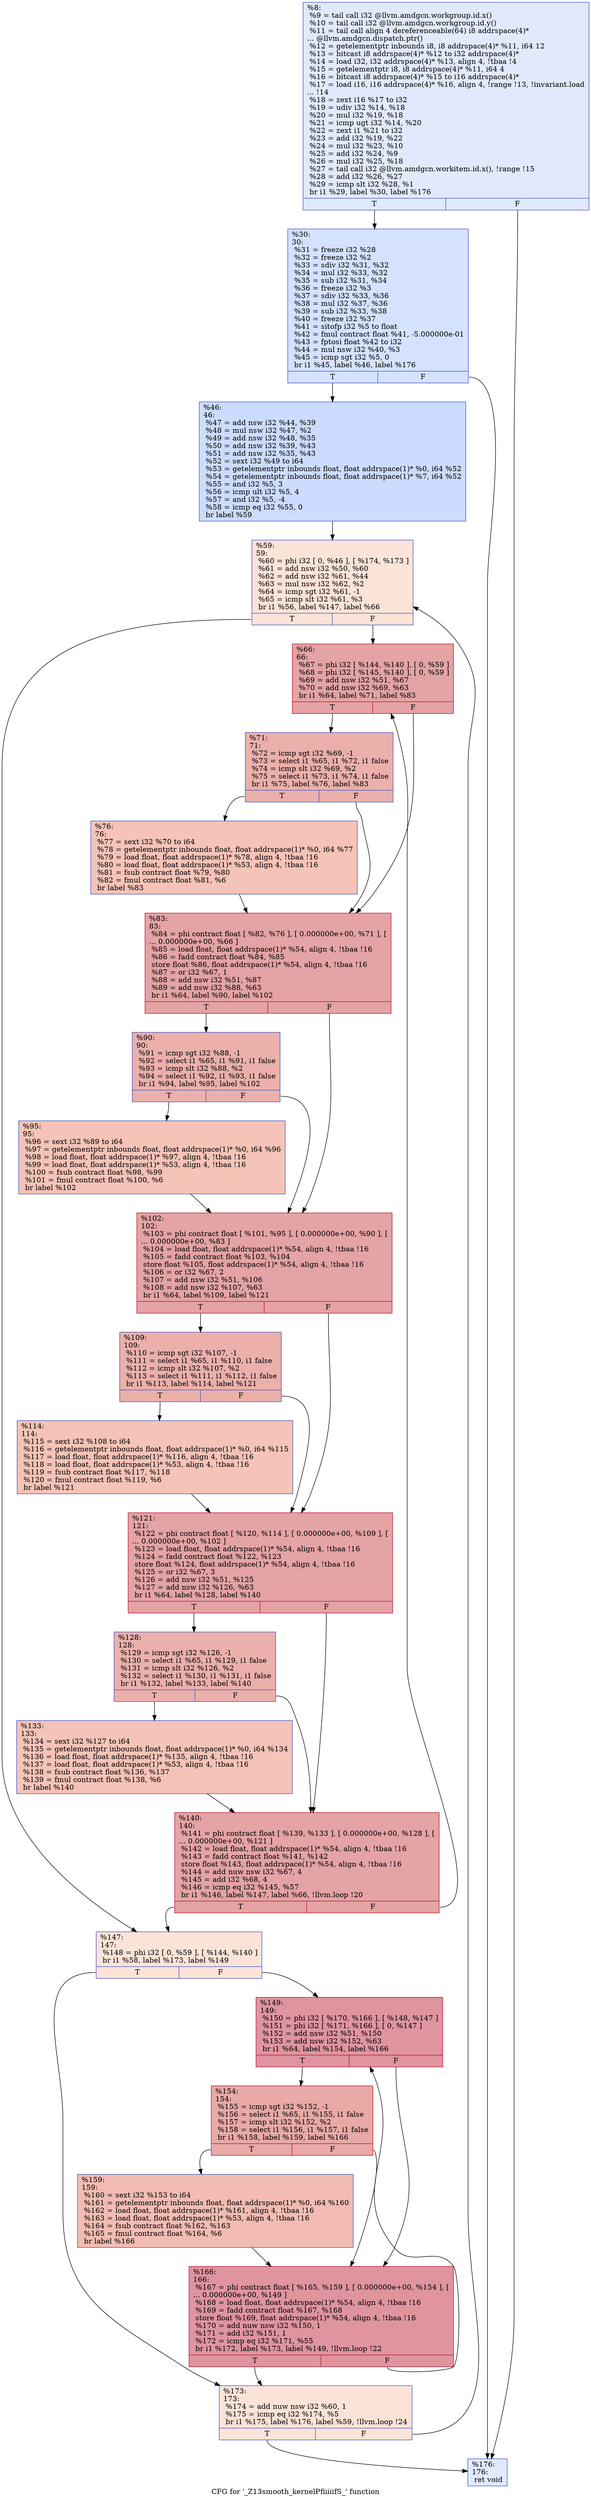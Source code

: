 digraph "CFG for '_Z13smooth_kernelPfiiiiifS_' function" {
	label="CFG for '_Z13smooth_kernelPfiiiiifS_' function";

	Node0x51c01f0 [shape=record,color="#3d50c3ff", style=filled, fillcolor="#b9d0f970",label="{%8:\l  %9 = tail call i32 @llvm.amdgcn.workgroup.id.x()\l  %10 = tail call i32 @llvm.amdgcn.workgroup.id.y()\l  %11 = tail call align 4 dereferenceable(64) i8 addrspace(4)*\l... @llvm.amdgcn.dispatch.ptr()\l  %12 = getelementptr inbounds i8, i8 addrspace(4)* %11, i64 12\l  %13 = bitcast i8 addrspace(4)* %12 to i32 addrspace(4)*\l  %14 = load i32, i32 addrspace(4)* %13, align 4, !tbaa !4\l  %15 = getelementptr i8, i8 addrspace(4)* %11, i64 4\l  %16 = bitcast i8 addrspace(4)* %15 to i16 addrspace(4)*\l  %17 = load i16, i16 addrspace(4)* %16, align 4, !range !13, !invariant.load\l... !14\l  %18 = zext i16 %17 to i32\l  %19 = udiv i32 %14, %18\l  %20 = mul i32 %19, %18\l  %21 = icmp ugt i32 %14, %20\l  %22 = zext i1 %21 to i32\l  %23 = add i32 %19, %22\l  %24 = mul i32 %23, %10\l  %25 = add i32 %24, %9\l  %26 = mul i32 %25, %18\l  %27 = tail call i32 @llvm.amdgcn.workitem.id.x(), !range !15\l  %28 = add i32 %26, %27\l  %29 = icmp slt i32 %28, %1\l  br i1 %29, label %30, label %176\l|{<s0>T|<s1>F}}"];
	Node0x51c01f0:s0 -> Node0x51c2a20;
	Node0x51c01f0:s1 -> Node0x51c2ab0;
	Node0x51c2a20 [shape=record,color="#3d50c3ff", style=filled, fillcolor="#9ebeff70",label="{%30:\l30:                                               \l  %31 = freeze i32 %28\l  %32 = freeze i32 %2\l  %33 = sdiv i32 %31, %32\l  %34 = mul i32 %33, %32\l  %35 = sub i32 %31, %34\l  %36 = freeze i32 %3\l  %37 = sdiv i32 %33, %36\l  %38 = mul i32 %37, %36\l  %39 = sub i32 %33, %38\l  %40 = freeze i32 %37\l  %41 = sitofp i32 %5 to float\l  %42 = fmul contract float %41, -5.000000e-01\l  %43 = fptosi float %42 to i32\l  %44 = mul nsw i32 %40, %3\l  %45 = icmp sgt i32 %5, 0\l  br i1 %45, label %46, label %176\l|{<s0>T|<s1>F}}"];
	Node0x51c2a20:s0 -> Node0x51c3ec0;
	Node0x51c2a20:s1 -> Node0x51c2ab0;
	Node0x51c3ec0 [shape=record,color="#3d50c3ff", style=filled, fillcolor="#8caffe70",label="{%46:\l46:                                               \l  %47 = add nsw i32 %44, %39\l  %48 = mul nsw i32 %47, %2\l  %49 = add nsw i32 %48, %35\l  %50 = add nsw i32 %39, %43\l  %51 = add nsw i32 %35, %43\l  %52 = sext i32 %49 to i64\l  %53 = getelementptr inbounds float, float addrspace(1)* %0, i64 %52\l  %54 = getelementptr inbounds float, float addrspace(1)* %7, i64 %52\l  %55 = and i32 %5, 3\l  %56 = icmp ult i32 %5, 4\l  %57 = and i32 %5, -4\l  %58 = icmp eq i32 %55, 0\l  br label %59\l}"];
	Node0x51c3ec0 -> Node0x51c4750;
	Node0x51c4750 [shape=record,color="#3d50c3ff", style=filled, fillcolor="#f6bfa670",label="{%59:\l59:                                               \l  %60 = phi i32 [ 0, %46 ], [ %174, %173 ]\l  %61 = add nsw i32 %50, %60\l  %62 = add nsw i32 %61, %44\l  %63 = mul nsw i32 %62, %2\l  %64 = icmp sgt i32 %61, -1\l  %65 = icmp slt i32 %61, %3\l  br i1 %56, label %147, label %66\l|{<s0>T|<s1>F}}"];
	Node0x51c4750:s0 -> Node0x51c2d60;
	Node0x51c4750:s1 -> Node0x51c2df0;
	Node0x51c2df0 [shape=record,color="#b70d28ff", style=filled, fillcolor="#c32e3170",label="{%66:\l66:                                               \l  %67 = phi i32 [ %144, %140 ], [ 0, %59 ]\l  %68 = phi i32 [ %145, %140 ], [ 0, %59 ]\l  %69 = add nsw i32 %51, %67\l  %70 = add nsw i32 %69, %63\l  br i1 %64, label %71, label %83\l|{<s0>T|<s1>F}}"];
	Node0x51c2df0:s0 -> Node0x51c5400;
	Node0x51c2df0:s1 -> Node0x51c5490;
	Node0x51c5400 [shape=record,color="#3d50c3ff", style=filled, fillcolor="#d24b4070",label="{%71:\l71:                                               \l  %72 = icmp sgt i32 %69, -1\l  %73 = select i1 %65, i1 %72, i1 false\l  %74 = icmp slt i32 %69, %2\l  %75 = select i1 %73, i1 %74, i1 false\l  br i1 %75, label %76, label %83\l|{<s0>T|<s1>F}}"];
	Node0x51c5400:s0 -> Node0x51c5880;
	Node0x51c5400:s1 -> Node0x51c5490;
	Node0x51c5880 [shape=record,color="#3d50c3ff", style=filled, fillcolor="#e8765c70",label="{%76:\l76:                                               \l  %77 = sext i32 %70 to i64\l  %78 = getelementptr inbounds float, float addrspace(1)* %0, i64 %77\l  %79 = load float, float addrspace(1)* %78, align 4, !tbaa !16\l  %80 = load float, float addrspace(1)* %53, align 4, !tbaa !16\l  %81 = fsub contract float %79, %80\l  %82 = fmul contract float %81, %6\l  br label %83\l}"];
	Node0x51c5880 -> Node0x51c5490;
	Node0x51c5490 [shape=record,color="#b70d28ff", style=filled, fillcolor="#c32e3170",label="{%83:\l83:                                               \l  %84 = phi contract float [ %82, %76 ], [ 0.000000e+00, %71 ], [\l... 0.000000e+00, %66 ]\l  %85 = load float, float addrspace(1)* %54, align 4, !tbaa !16\l  %86 = fadd contract float %84, %85\l  store float %86, float addrspace(1)* %54, align 4, !tbaa !16\l  %87 = or i32 %67, 1\l  %88 = add nsw i32 %51, %87\l  %89 = add nsw i32 %88, %63\l  br i1 %64, label %90, label %102\l|{<s0>T|<s1>F}}"];
	Node0x51c5490:s0 -> Node0x51c6850;
	Node0x51c5490:s1 -> Node0x51c68e0;
	Node0x51c6850 [shape=record,color="#3d50c3ff", style=filled, fillcolor="#d24b4070",label="{%90:\l90:                                               \l  %91 = icmp sgt i32 %88, -1\l  %92 = select i1 %65, i1 %91, i1 false\l  %93 = icmp slt i32 %88, %2\l  %94 = select i1 %92, i1 %93, i1 false\l  br i1 %94, label %95, label %102\l|{<s0>T|<s1>F}}"];
	Node0x51c6850:s0 -> Node0x51c6ca0;
	Node0x51c6850:s1 -> Node0x51c68e0;
	Node0x51c6ca0 [shape=record,color="#3d50c3ff", style=filled, fillcolor="#e8765c70",label="{%95:\l95:                                               \l  %96 = sext i32 %89 to i64\l  %97 = getelementptr inbounds float, float addrspace(1)* %0, i64 %96\l  %98 = load float, float addrspace(1)* %97, align 4, !tbaa !16\l  %99 = load float, float addrspace(1)* %53, align 4, !tbaa !16\l  %100 = fsub contract float %98, %99\l  %101 = fmul contract float %100, %6\l  br label %102\l}"];
	Node0x51c6ca0 -> Node0x51c68e0;
	Node0x51c68e0 [shape=record,color="#b70d28ff", style=filled, fillcolor="#c32e3170",label="{%102:\l102:                                              \l  %103 = phi contract float [ %101, %95 ], [ 0.000000e+00, %90 ], [\l... 0.000000e+00, %83 ]\l  %104 = load float, float addrspace(1)* %54, align 4, !tbaa !16\l  %105 = fadd contract float %103, %104\l  store float %105, float addrspace(1)* %54, align 4, !tbaa !16\l  %106 = or i32 %67, 2\l  %107 = add nsw i32 %51, %106\l  %108 = add nsw i32 %107, %63\l  br i1 %64, label %109, label %121\l|{<s0>T|<s1>F}}"];
	Node0x51c68e0:s0 -> Node0x51c7560;
	Node0x51c68e0:s1 -> Node0x51c75b0;
	Node0x51c7560 [shape=record,color="#3d50c3ff", style=filled, fillcolor="#d24b4070",label="{%109:\l109:                                              \l  %110 = icmp sgt i32 %107, -1\l  %111 = select i1 %65, i1 %110, i1 false\l  %112 = icmp slt i32 %107, %2\l  %113 = select i1 %111, i1 %112, i1 false\l  br i1 %113, label %114, label %121\l|{<s0>T|<s1>F}}"];
	Node0x51c7560:s0 -> Node0x51c7930;
	Node0x51c7560:s1 -> Node0x51c75b0;
	Node0x51c7930 [shape=record,color="#3d50c3ff", style=filled, fillcolor="#e8765c70",label="{%114:\l114:                                              \l  %115 = sext i32 %108 to i64\l  %116 = getelementptr inbounds float, float addrspace(1)* %0, i64 %115\l  %117 = load float, float addrspace(1)* %116, align 4, !tbaa !16\l  %118 = load float, float addrspace(1)* %53, align 4, !tbaa !16\l  %119 = fsub contract float %117, %118\l  %120 = fmul contract float %119, %6\l  br label %121\l}"];
	Node0x51c7930 -> Node0x51c75b0;
	Node0x51c75b0 [shape=record,color="#b70d28ff", style=filled, fillcolor="#c32e3170",label="{%121:\l121:                                              \l  %122 = phi contract float [ %120, %114 ], [ 0.000000e+00, %109 ], [\l... 0.000000e+00, %102 ]\l  %123 = load float, float addrspace(1)* %54, align 4, !tbaa !16\l  %124 = fadd contract float %122, %123\l  store float %124, float addrspace(1)* %54, align 4, !tbaa !16\l  %125 = or i32 %67, 3\l  %126 = add nsw i32 %51, %125\l  %127 = add nsw i32 %126, %63\l  br i1 %64, label %128, label %140\l|{<s0>T|<s1>F}}"];
	Node0x51c75b0:s0 -> Node0x51c81f0;
	Node0x51c75b0:s1 -> Node0x51c50b0;
	Node0x51c81f0 [shape=record,color="#3d50c3ff", style=filled, fillcolor="#d24b4070",label="{%128:\l128:                                              \l  %129 = icmp sgt i32 %126, -1\l  %130 = select i1 %65, i1 %129, i1 false\l  %131 = icmp slt i32 %126, %2\l  %132 = select i1 %130, i1 %131, i1 false\l  br i1 %132, label %133, label %140\l|{<s0>T|<s1>F}}"];
	Node0x51c81f0:s0 -> Node0x51c4e70;
	Node0x51c81f0:s1 -> Node0x51c50b0;
	Node0x51c4e70 [shape=record,color="#3d50c3ff", style=filled, fillcolor="#e8765c70",label="{%133:\l133:                                              \l  %134 = sext i32 %127 to i64\l  %135 = getelementptr inbounds float, float addrspace(1)* %0, i64 %134\l  %136 = load float, float addrspace(1)* %135, align 4, !tbaa !16\l  %137 = load float, float addrspace(1)* %53, align 4, !tbaa !16\l  %138 = fsub contract float %136, %137\l  %139 = fmul contract float %138, %6\l  br label %140\l}"];
	Node0x51c4e70 -> Node0x51c50b0;
	Node0x51c50b0 [shape=record,color="#b70d28ff", style=filled, fillcolor="#c32e3170",label="{%140:\l140:                                              \l  %141 = phi contract float [ %139, %133 ], [ 0.000000e+00, %128 ], [\l... 0.000000e+00, %121 ]\l  %142 = load float, float addrspace(1)* %54, align 4, !tbaa !16\l  %143 = fadd contract float %141, %142\l  store float %143, float addrspace(1)* %54, align 4, !tbaa !16\l  %144 = add nuw nsw i32 %67, 4\l  %145 = add i32 %68, 4\l  %146 = icmp eq i32 %145, %57\l  br i1 %146, label %147, label %66, !llvm.loop !20\l|{<s0>T|<s1>F}}"];
	Node0x51c50b0:s0 -> Node0x51c2d60;
	Node0x51c50b0:s1 -> Node0x51c2df0;
	Node0x51c2d60 [shape=record,color="#3d50c3ff", style=filled, fillcolor="#f6bfa670",label="{%147:\l147:                                              \l  %148 = phi i32 [ 0, %59 ], [ %144, %140 ]\l  br i1 %58, label %173, label %149\l|{<s0>T|<s1>F}}"];
	Node0x51c2d60:s0 -> Node0x51c4840;
	Node0x51c2d60:s1 -> Node0x51c9400;
	Node0x51c9400 [shape=record,color="#b70d28ff", style=filled, fillcolor="#b70d2870",label="{%149:\l149:                                              \l  %150 = phi i32 [ %170, %166 ], [ %148, %147 ]\l  %151 = phi i32 [ %171, %166 ], [ 0, %147 ]\l  %152 = add nsw i32 %51, %150\l  %153 = add nsw i32 %152, %63\l  br i1 %64, label %154, label %166\l|{<s0>T|<s1>F}}"];
	Node0x51c9400:s0 -> Node0x51c97d0;
	Node0x51c9400:s1 -> Node0x51c9500;
	Node0x51c97d0 [shape=record,color="#b70d28ff", style=filled, fillcolor="#ca3b3770",label="{%154:\l154:                                              \l  %155 = icmp sgt i32 %152, -1\l  %156 = select i1 %65, i1 %155, i1 false\l  %157 = icmp slt i32 %152, %2\l  %158 = select i1 %156, i1 %157, i1 false\l  br i1 %158, label %159, label %166\l|{<s0>T|<s1>F}}"];
	Node0x51c97d0:s0 -> Node0x51c9b90;
	Node0x51c97d0:s1 -> Node0x51c9500;
	Node0x51c9b90 [shape=record,color="#3d50c3ff", style=filled, fillcolor="#e1675170",label="{%159:\l159:                                              \l  %160 = sext i32 %153 to i64\l  %161 = getelementptr inbounds float, float addrspace(1)* %0, i64 %160\l  %162 = load float, float addrspace(1)* %161, align 4, !tbaa !16\l  %163 = load float, float addrspace(1)* %53, align 4, !tbaa !16\l  %164 = fsub contract float %162, %163\l  %165 = fmul contract float %164, %6\l  br label %166\l}"];
	Node0x51c9b90 -> Node0x51c9500;
	Node0x51c9500 [shape=record,color="#b70d28ff", style=filled, fillcolor="#b70d2870",label="{%166:\l166:                                              \l  %167 = phi contract float [ %165, %159 ], [ 0.000000e+00, %154 ], [\l... 0.000000e+00, %149 ]\l  %168 = load float, float addrspace(1)* %54, align 4, !tbaa !16\l  %169 = fadd contract float %167, %168\l  store float %169, float addrspace(1)* %54, align 4, !tbaa !16\l  %170 = add nuw nsw i32 %150, 1\l  %171 = add i32 %151, 1\l  %172 = icmp eq i32 %171, %55\l  br i1 %172, label %173, label %149, !llvm.loop !22\l|{<s0>T|<s1>F}}"];
	Node0x51c9500:s0 -> Node0x51c4840;
	Node0x51c9500:s1 -> Node0x51c9400;
	Node0x51c4840 [shape=record,color="#3d50c3ff", style=filled, fillcolor="#f6bfa670",label="{%173:\l173:                                              \l  %174 = add nuw nsw i32 %60, 1\l  %175 = icmp eq i32 %174, %5\l  br i1 %175, label %176, label %59, !llvm.loop !24\l|{<s0>T|<s1>F}}"];
	Node0x51c4840:s0 -> Node0x51c2ab0;
	Node0x51c4840:s1 -> Node0x51c4750;
	Node0x51c2ab0 [shape=record,color="#3d50c3ff", style=filled, fillcolor="#b9d0f970",label="{%176:\l176:                                              \l  ret void\l}"];
}
